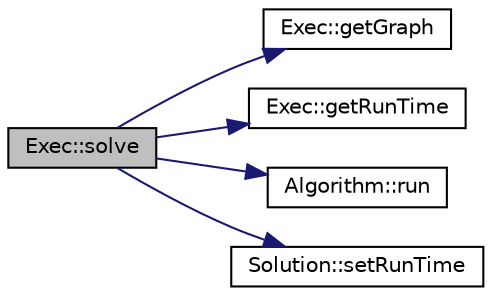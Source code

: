 digraph "Exec::solve"
{
 // LATEX_PDF_SIZE
  edge [fontname="Helvetica",fontsize="10",labelfontname="Helvetica",labelfontsize="10"];
  node [fontname="Helvetica",fontsize="10",shape=record];
  rankdir="LR";
  Node1 [label="Exec::solve",height=0.2,width=0.4,color="black", fillcolor="grey75", style="filled", fontcolor="black",tooltip="Programa principal que se encarga de calcular el tiempo de ejecución de un determinado algoritmo,..."];
  Node1 -> Node2 [color="midnightblue",fontsize="10",style="solid",fontname="Helvetica"];
  Node2 [label="Exec::getGraph",height=0.2,width=0.4,color="black", fillcolor="white", style="filled",URL="$class_exec.html#a012cb6046ebaf0aa3ce1e635e70b23e3",tooltip="Devuelve un grafo."];
  Node1 -> Node3 [color="midnightblue",fontsize="10",style="solid",fontname="Helvetica"];
  Node3 [label="Exec::getRunTime",height=0.2,width=0.4,color="black", fillcolor="white", style="filled",URL="$class_exec.html#adbbf0db08479905330f6c980b680e1fd",tooltip="Devuelve el tiempo de ejecución actual."];
  Node1 -> Node4 [color="midnightblue",fontsize="10",style="solid",fontname="Helvetica"];
  Node4 [label="Algorithm::run",height=0.2,width=0.4,color="black", fillcolor="white", style="filled",URL="$class_algorithm.html#af16e663628d3e98d251acc53798bd299",tooltip="Representa el método que es virtual y nulo que va a ser sobreescrito por las clases hijas,..."];
  Node1 -> Node5 [color="midnightblue",fontsize="10",style="solid",fontname="Helvetica"];
  Node5 [label="Solution::setRunTime",height=0.2,width=0.4,color="black", fillcolor="white", style="filled",URL="$class_solution.html#a2a7fe426df2bb50f69f55084b4e99f85",tooltip="Modifica el valor de tiempo de ejecución."];
}
